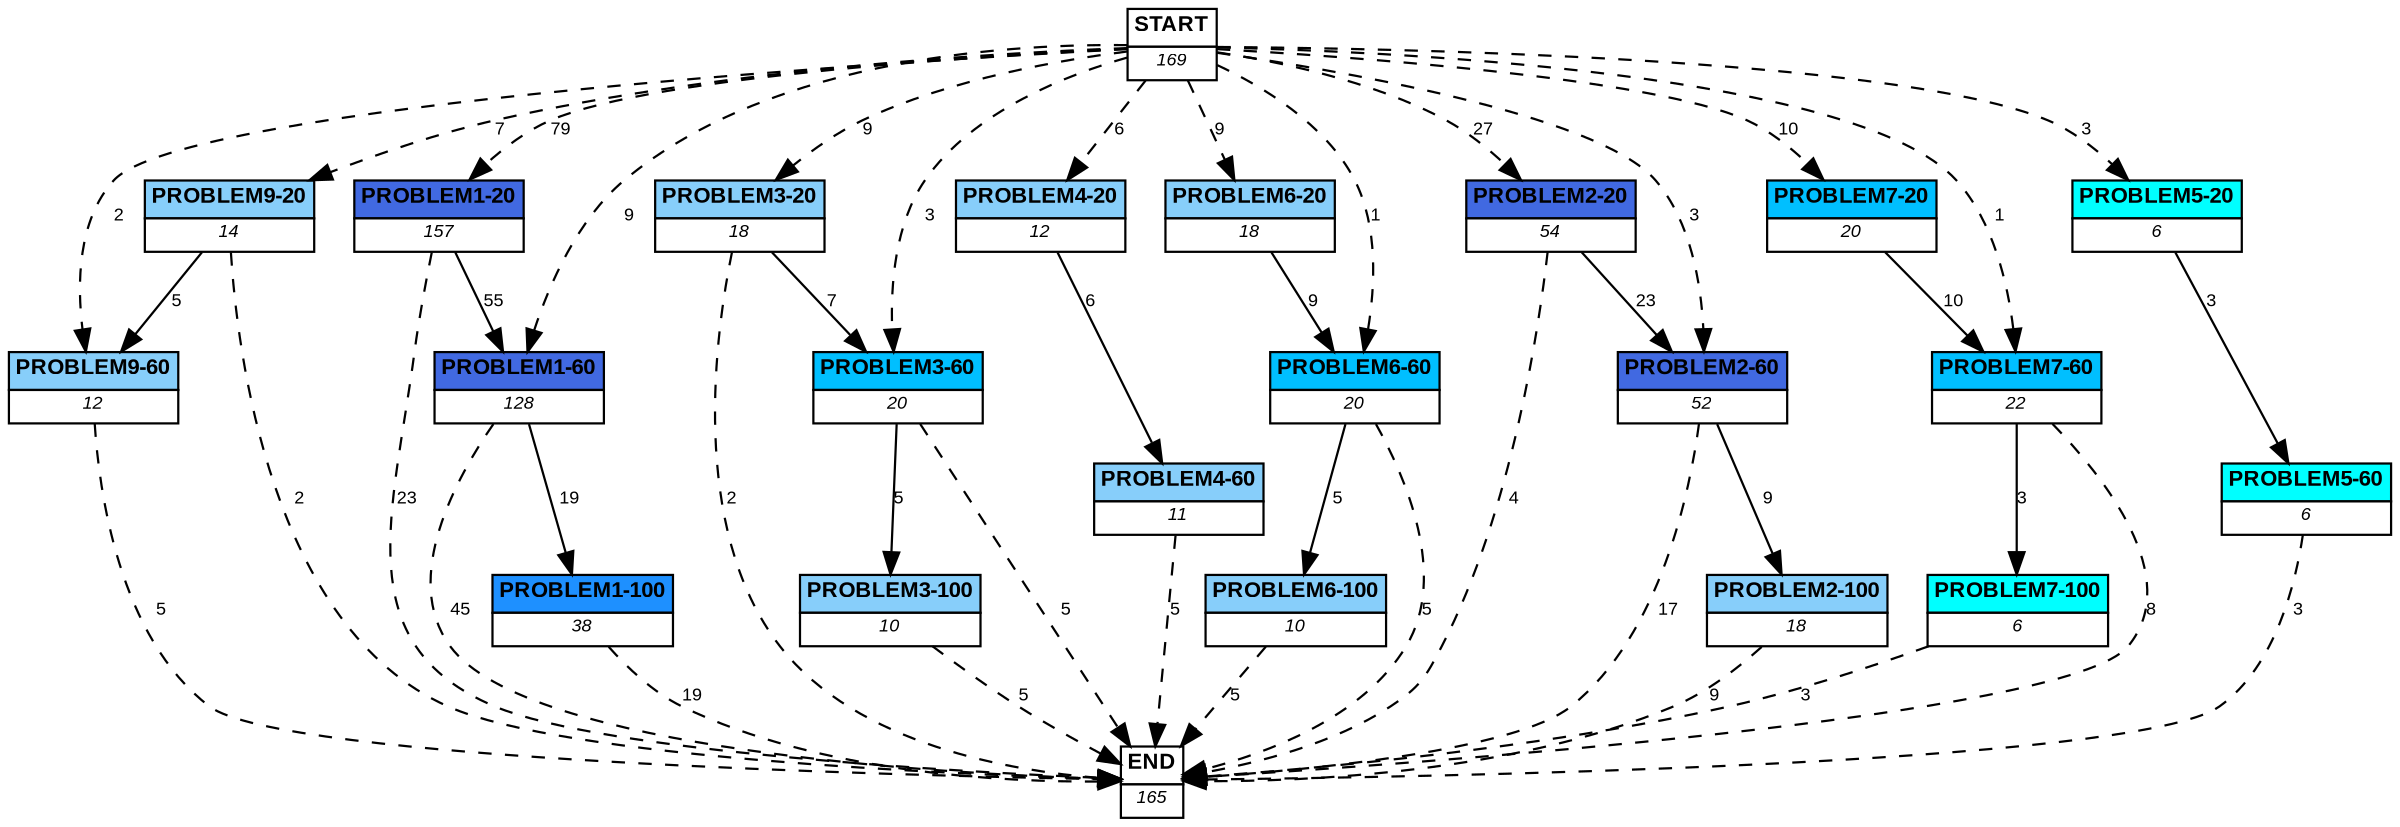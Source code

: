 digraph graphname {
	dpi = 150
	size="16,11!";
	margin = 0;
"PROBLEM9-60" [shape=plain, label=<<table border="0" cellborder="1" cellspacing="0"><tr><td bgcolor="lightskyblue"><FONT face="Arial" POINT-SIZE="10"><b>PROBLEM9-60</b></FONT></td></tr><tr><td bgcolor="white"><FONT face="Arial" POINT-SIZE="8"><i>12</i></FONT></td></tr></table>>]
"PROBLEM1-20" [shape=plain, label=<<table border="0" cellborder="1" cellspacing="0"><tr><td bgcolor="royalblue"><FONT face="Arial" POINT-SIZE="10"><b>PROBLEM1-20</b></FONT></td></tr><tr><td bgcolor="white"><FONT face="Arial" POINT-SIZE="8"><i>157</i></FONT></td></tr></table>>]
"PROBLEM3-20" [shape=plain, label=<<table border="0" cellborder="1" cellspacing="0"><tr><td bgcolor="lightskyblue"><FONT face="Arial" POINT-SIZE="10"><b>PROBLEM3-20</b></FONT></td></tr><tr><td bgcolor="white"><FONT face="Arial" POINT-SIZE="8"><i>18</i></FONT></td></tr></table>>]
"PROBLEM3-60" [shape=plain, label=<<table border="0" cellborder="1" cellspacing="0"><tr><td bgcolor="deepskyblue"><FONT face="Arial" POINT-SIZE="10"><b>PROBLEM3-60</b></FONT></td></tr><tr><td bgcolor="white"><FONT face="Arial" POINT-SIZE="8"><i>20</i></FONT></td></tr></table>>]
"PROBLEM1-60" [shape=plain, label=<<table border="0" cellborder="1" cellspacing="0"><tr><td bgcolor="royalblue"><FONT face="Arial" POINT-SIZE="10"><b>PROBLEM1-60</b></FONT></td></tr><tr><td bgcolor="white"><FONT face="Arial" POINT-SIZE="8"><i>128</i></FONT></td></tr></table>>]
"PROBLEM4-20" [shape=plain, label=<<table border="0" cellborder="1" cellspacing="0"><tr><td bgcolor="lightskyblue"><FONT face="Arial" POINT-SIZE="10"><b>PROBLEM4-20</b></FONT></td></tr><tr><td bgcolor="white"><FONT face="Arial" POINT-SIZE="8"><i>12</i></FONT></td></tr></table>>]
"PROBLEM4-60" [shape=plain, label=<<table border="0" cellborder="1" cellspacing="0"><tr><td bgcolor="lightskyblue"><FONT face="Arial" POINT-SIZE="10"><b>PROBLEM4-60</b></FONT></td></tr><tr><td bgcolor="white"><FONT face="Arial" POINT-SIZE="8"><i>11</i></FONT></td></tr></table>>]
"PROBLEM6-20" [shape=plain, label=<<table border="0" cellborder="1" cellspacing="0"><tr><td bgcolor="lightskyblue"><FONT face="Arial" POINT-SIZE="10"><b>PROBLEM6-20</b></FONT></td></tr><tr><td bgcolor="white"><FONT face="Arial" POINT-SIZE="8"><i>18</i></FONT></td></tr></table>>]
"PROBLEM6-60" [shape=plain, label=<<table border="0" cellborder="1" cellspacing="0"><tr><td bgcolor="deepskyblue"><FONT face="Arial" POINT-SIZE="10"><b>PROBLEM6-60</b></FONT></td></tr><tr><td bgcolor="white"><FONT face="Arial" POINT-SIZE="8"><i>20</i></FONT></td></tr></table>>]
"PROBLEM2-20" [shape=plain, label=<<table border="0" cellborder="1" cellspacing="0"><tr><td bgcolor="royalblue"><FONT face="Arial" POINT-SIZE="10"><b>PROBLEM2-20</b></FONT></td></tr><tr><td bgcolor="white"><FONT face="Arial" POINT-SIZE="8"><i>54</i></FONT></td></tr></table>>]
"PROBLEM2-60" [shape=plain, label=<<table border="0" cellborder="1" cellspacing="0"><tr><td bgcolor="royalblue"><FONT face="Arial" POINT-SIZE="10"><b>PROBLEM2-60</b></FONT></td></tr><tr><td bgcolor="white"><FONT face="Arial" POINT-SIZE="8"><i>52</i></FONT></td></tr></table>>]
"PROBLEM7-20" [shape=plain, label=<<table border="0" cellborder="1" cellspacing="0"><tr><td bgcolor="deepskyblue"><FONT face="Arial" POINT-SIZE="10"><b>PROBLEM7-20</b></FONT></td></tr><tr><td bgcolor="white"><FONT face="Arial" POINT-SIZE="8"><i>20</i></FONT></td></tr></table>>]
"PROBLEM7-60" [shape=plain, label=<<table border="0" cellborder="1" cellspacing="0"><tr><td bgcolor="deepskyblue"><FONT face="Arial" POINT-SIZE="10"><b>PROBLEM7-60</b></FONT></td></tr><tr><td bgcolor="white"><FONT face="Arial" POINT-SIZE="8"><i>22</i></FONT></td></tr></table>>]
"PROBLEM5-20" [shape=plain, label=<<table border="0" cellborder="1" cellspacing="0"><tr><td bgcolor="aqua"><FONT face="Arial" POINT-SIZE="10"><b>PROBLEM5-20</b></FONT></td></tr><tr><td bgcolor="white"><FONT face="Arial" POINT-SIZE="8"><i>6</i></FONT></td></tr></table>>]
"PROBLEM5-60" [shape=plain, label=<<table border="0" cellborder="1" cellspacing="0"><tr><td bgcolor="aqua"><FONT face="Arial" POINT-SIZE="10"><b>PROBLEM5-60</b></FONT></td></tr><tr><td bgcolor="white"><FONT face="Arial" POINT-SIZE="8"><i>6</i></FONT></td></tr></table>>]
"PROBLEM2-100" [shape=plain, label=<<table border="0" cellborder="1" cellspacing="0"><tr><td bgcolor="lightskyblue"><FONT face="Arial" POINT-SIZE="10"><b>PROBLEM2-100</b></FONT></td></tr><tr><td bgcolor="white"><FONT face="Arial" POINT-SIZE="8"><i>18</i></FONT></td></tr></table>>]
"PROBLEM1-100" [shape=plain, label=<<table border="0" cellborder="1" cellspacing="0"><tr><td bgcolor="dodgerblue"><FONT face="Arial" POINT-SIZE="10"><b>PROBLEM1-100</b></FONT></td></tr><tr><td bgcolor="white"><FONT face="Arial" POINT-SIZE="8"><i>38</i></FONT></td></tr></table>>]
"PROBLEM9-20" [shape=plain, label=<<table border="0" cellborder="1" cellspacing="0"><tr><td bgcolor="lightskyblue"><FONT face="Arial" POINT-SIZE="10"><b>PROBLEM9-20</b></FONT></td></tr><tr><td bgcolor="white"><FONT face="Arial" POINT-SIZE="8"><i>14</i></FONT></td></tr></table>>]
"PROBLEM3-100" [shape=plain, label=<<table border="0" cellborder="1" cellspacing="0"><tr><td bgcolor="lightskyblue"><FONT face="Arial" POINT-SIZE="10"><b>PROBLEM3-100</b></FONT></td></tr><tr><td bgcolor="white"><FONT face="Arial" POINT-SIZE="8"><i>10</i></FONT></td></tr></table>>]
"PROBLEM6-100" [shape=plain, label=<<table border="0" cellborder="1" cellspacing="0"><tr><td bgcolor="lightskyblue"><FONT face="Arial" POINT-SIZE="10"><b>PROBLEM6-100</b></FONT></td></tr><tr><td bgcolor="white"><FONT face="Arial" POINT-SIZE="8"><i>10</i></FONT></td></tr></table>>]
"PROBLEM7-100" [shape=plain, label=<<table border="0" cellborder="1" cellspacing="0"><tr><td bgcolor="aqua"><FONT face="Arial" POINT-SIZE="10"><b>PROBLEM7-100</b></FONT></td></tr><tr><td bgcolor="white"><FONT face="Arial" POINT-SIZE="8"><i>6</i></FONT></td></tr></table>>]
"START" [shape=plain, label=<<table border="0" cellborder="1" cellspacing="0"><tr><td bgcolor="white"><FONT face="Arial" POINT-SIZE="10"><b>START</b></FONT></td></tr><tr><td bgcolor="white"><FONT face="Arial" POINT-SIZE="8"><i>169</i></FONT></td></tr></table>>]
"END" [shape=plain, label=<<table border="0" cellborder="1" cellspacing="0"><tr><td bgcolor="white"><FONT face="Arial" POINT-SIZE="10"><b>END</b></FONT></td></tr><tr><td bgcolor="white"><FONT face="Arial" POINT-SIZE="8"><i>165</i></FONT></td></tr></table>>]
"PROBLEM9-60" -> "END" [ style = dashed label ="5" labelfloat=false fontname="Arial" fontsize=8]
"PROBLEM1-20" -> "PROBLEM1-60" [ label ="55" labelfloat=false fontname="Arial" fontsize=8]
"PROBLEM1-20" -> "END" [ style = dashed label ="23" labelfloat=false fontname="Arial" fontsize=8]
"PROBLEM3-20" -> "PROBLEM3-60" [ label ="7" labelfloat=false fontname="Arial" fontsize=8]
"PROBLEM3-20" -> "END" [ style = dashed label ="2" labelfloat=false fontname="Arial" fontsize=8]
"PROBLEM3-60" -> "PROBLEM3-100" [ label ="5" labelfloat=false fontname="Arial" fontsize=8]
"PROBLEM3-60" -> "END" [ style = dashed label ="5" labelfloat=false fontname="Arial" fontsize=8]
"PROBLEM1-60" -> "PROBLEM1-100" [ label ="19" labelfloat=false fontname="Arial" fontsize=8]
"PROBLEM1-60" -> "END" [ style = dashed label ="45" labelfloat=false fontname="Arial" fontsize=8]
"PROBLEM4-20" -> "PROBLEM4-60" [ label ="6" labelfloat=false fontname="Arial" fontsize=8]
"PROBLEM4-60" -> "END" [ style = dashed label ="5" labelfloat=false fontname="Arial" fontsize=8]
"PROBLEM6-20" -> "PROBLEM6-60" [ label ="9" labelfloat=false fontname="Arial" fontsize=8]
"PROBLEM6-60" -> "PROBLEM6-100" [ label ="5" labelfloat=false fontname="Arial" fontsize=8]
"PROBLEM6-60" -> "END" [ style = dashed label ="5" labelfloat=false fontname="Arial" fontsize=8]
"PROBLEM2-20" -> "PROBLEM2-60" [ label ="23" labelfloat=false fontname="Arial" fontsize=8]
"PROBLEM2-20" -> "END" [ style = dashed label ="4" labelfloat=false fontname="Arial" fontsize=8]
"PROBLEM2-60" -> "PROBLEM2-100" [ label ="9" labelfloat=false fontname="Arial" fontsize=8]
"PROBLEM2-60" -> "END" [ style = dashed label ="17" labelfloat=false fontname="Arial" fontsize=8]
"PROBLEM7-20" -> "PROBLEM7-60" [ label ="10" labelfloat=false fontname="Arial" fontsize=8]
"PROBLEM7-60" -> "PROBLEM7-100" [ label ="3" labelfloat=false fontname="Arial" fontsize=8]
"PROBLEM7-60" -> "END" [ style = dashed label ="8" labelfloat=false fontname="Arial" fontsize=8]
"PROBLEM5-20" -> "PROBLEM5-60" [ label ="3" labelfloat=false fontname="Arial" fontsize=8]
"PROBLEM5-60" -> "END" [ style = dashed label ="3" labelfloat=false fontname="Arial" fontsize=8]
"PROBLEM2-100" -> "END" [ style = dashed label ="9" labelfloat=false fontname="Arial" fontsize=8]
"PROBLEM1-100" -> "END" [ style = dashed label ="19" labelfloat=false fontname="Arial" fontsize=8]
"PROBLEM9-20" -> "PROBLEM9-60" [ label ="5" labelfloat=false fontname="Arial" fontsize=8]
"PROBLEM9-20" -> "END" [ style = dashed label ="2" labelfloat=false fontname="Arial" fontsize=8]
"PROBLEM3-100" -> "END" [ style = dashed label ="5" labelfloat=false fontname="Arial" fontsize=8]
"PROBLEM6-100" -> "END" [ style = dashed label ="5" labelfloat=false fontname="Arial" fontsize=8]
"PROBLEM7-100" -> "END" [ style = dashed label ="3" labelfloat=false fontname="Arial" fontsize=8]
"START" -> "PROBLEM9-60" [ style = dashed label ="2" labelfloat=false fontname="Arial" fontsize=8]
"START" -> "PROBLEM1-20" [ style = dashed label ="79" labelfloat=false fontname="Arial" fontsize=8]
"START" -> "PROBLEM3-20" [ style = dashed label ="9" labelfloat=false fontname="Arial" fontsize=8]
"START" -> "PROBLEM3-60" [ style = dashed label ="3" labelfloat=false fontname="Arial" fontsize=8]
"START" -> "PROBLEM1-60" [ style = dashed label ="9" labelfloat=false fontname="Arial" fontsize=8]
"START" -> "PROBLEM4-20" [ style = dashed label ="6" labelfloat=false fontname="Arial" fontsize=8]
"START" -> "PROBLEM6-20" [ style = dashed label ="9" labelfloat=false fontname="Arial" fontsize=8]
"START" -> "PROBLEM6-60" [ style = dashed label ="1" labelfloat=false fontname="Arial" fontsize=8]
"START" -> "PROBLEM2-20" [ style = dashed label ="27" labelfloat=false fontname="Arial" fontsize=8]
"START" -> "PROBLEM2-60" [ style = dashed label ="3" labelfloat=false fontname="Arial" fontsize=8]
"START" -> "PROBLEM7-20" [ style = dashed label ="10" labelfloat=false fontname="Arial" fontsize=8]
"START" -> "PROBLEM7-60" [ style = dashed label ="1" labelfloat=false fontname="Arial" fontsize=8]
"START" -> "PROBLEM5-20" [ style = dashed label ="3" labelfloat=false fontname="Arial" fontsize=8]
"START" -> "PROBLEM9-20" [ style = dashed label ="7" labelfloat=false fontname="Arial" fontsize=8]
}